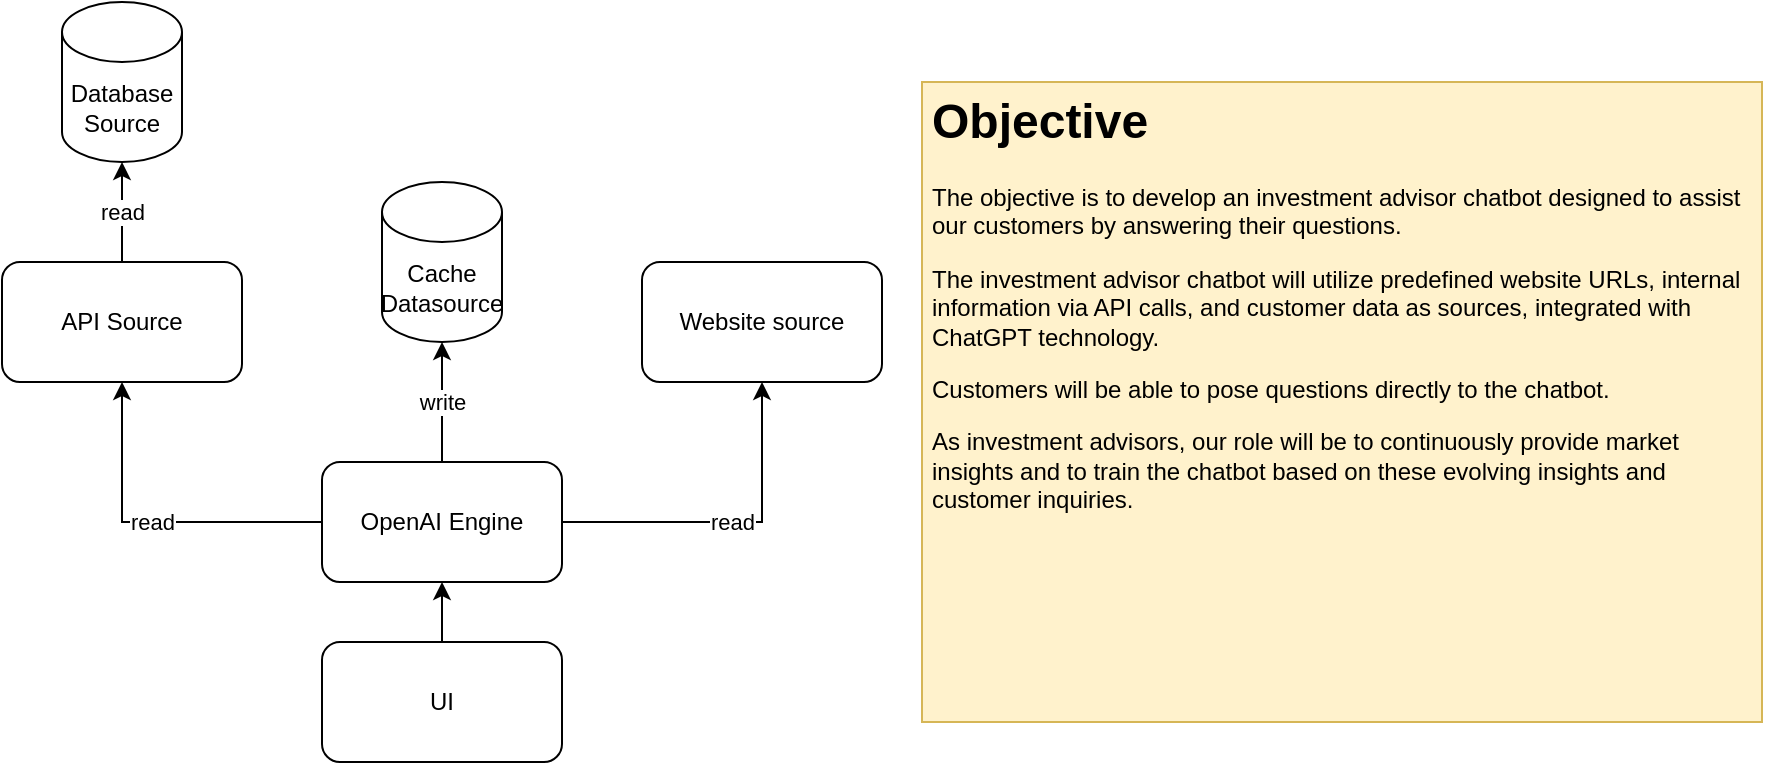 <mxfile version="20.5.3" type="embed"><diagram id="IkT93PwuEm1JNoc7komQ" name="Page-1"><mxGraphModel dx="1125" dy="760" grid="1" gridSize="10" guides="1" tooltips="1" connect="1" arrows="1" fold="1" page="1" pageScale="1" pageWidth="850" pageHeight="1100" math="0" shadow="0"><root><mxCell id="0"/><mxCell id="1" parent="0"/><mxCell id="3" value="API Source" style="rounded=1;whiteSpace=wrap;html=1;" parent="1" vertex="1"><mxGeometry x="80" y="160" width="120" height="60" as="geometry"/></mxCell><mxCell id="4" value="Website source" style="rounded=1;whiteSpace=wrap;html=1;" parent="1" vertex="1"><mxGeometry x="400" y="160" width="120" height="60" as="geometry"/></mxCell><mxCell id="5" value="Database Source" style="shape=cylinder3;whiteSpace=wrap;html=1;boundedLbl=1;backgroundOutline=1;size=15;" parent="1" vertex="1"><mxGeometry x="110" y="30" width="60" height="80" as="geometry"/></mxCell><mxCell id="6" value="read" style="endArrow=classic;html=1;rounded=0;exitX=0.5;exitY=0;exitDx=0;exitDy=0;" parent="1" source="3" target="5" edge="1"><mxGeometry width="50" height="50" relative="1" as="geometry"><mxPoint x="100" y="360" as="sourcePoint"/><mxPoint x="150" y="310" as="targetPoint"/></mxGeometry></mxCell><mxCell id="8" value="OpenAI Engine" style="rounded=1;whiteSpace=wrap;html=1;" parent="1" vertex="1"><mxGeometry x="240" y="260" width="120" height="60" as="geometry"/></mxCell><mxCell id="9" value="read" style="endArrow=classic;html=1;rounded=0;exitX=0;exitY=0.5;exitDx=0;exitDy=0;" parent="1" source="8" target="3" edge="1"><mxGeometry width="50" height="50" relative="1" as="geometry"><mxPoint x="160" y="320" as="sourcePoint"/><mxPoint x="210" y="270" as="targetPoint"/><Array as="points"><mxPoint x="140" y="290"/></Array></mxGeometry></mxCell><mxCell id="10" value="read" style="endArrow=classic;html=1;rounded=0;exitX=1;exitY=0.5;exitDx=0;exitDy=0;entryX=0.5;entryY=1;entryDx=0;entryDy=0;" parent="1" source="8" target="4" edge="1"><mxGeometry width="50" height="50" relative="1" as="geometry"><mxPoint x="500" y="360" as="sourcePoint"/><mxPoint x="550" y="310" as="targetPoint"/><Array as="points"><mxPoint x="460" y="290"/></Array></mxGeometry></mxCell><mxCell id="11" value="UI" style="rounded=1;whiteSpace=wrap;html=1;" parent="1" vertex="1"><mxGeometry x="240" y="350" width="120" height="60" as="geometry"/></mxCell><mxCell id="12" value="" style="endArrow=classic;html=1;rounded=0;entryX=0.5;entryY=1;entryDx=0;entryDy=0;" parent="1" source="11" target="8" edge="1"><mxGeometry width="50" height="50" relative="1" as="geometry"><mxPoint x="400" y="420" as="sourcePoint"/><mxPoint x="450" y="370" as="targetPoint"/></mxGeometry></mxCell><mxCell id="13" value="Cache Datasource" style="shape=cylinder3;whiteSpace=wrap;html=1;boundedLbl=1;backgroundOutline=1;size=15;" parent="1" vertex="1"><mxGeometry x="270" y="120" width="60" height="80" as="geometry"/></mxCell><mxCell id="14" value="write" style="endArrow=classic;html=1;rounded=0;entryX=0.5;entryY=1;entryDx=0;entryDy=0;entryPerimeter=0;exitX=0.5;exitY=0;exitDx=0;exitDy=0;" parent="1" source="8" target="13" edge="1"><mxGeometry width="50" height="50" relative="1" as="geometry"><mxPoint x="430" y="410" as="sourcePoint"/><mxPoint x="480" y="360" as="targetPoint"/></mxGeometry></mxCell><mxCell id="15" value="&lt;h1&gt;Objective&lt;/h1&gt;&lt;p&gt;&lt;span style=&quot;background-color: initial;&quot;&gt;The objective is to develop an investment advisor chatbot designed to assist our customers by answering their questions.&lt;/span&gt;&lt;br&gt;&lt;/p&gt;&lt;p&gt;The investment advisor chatbot will utilize predefined website URLs, internal information via API calls, and customer data as sources, integrated with ChatGPT technology.&lt;/p&gt;&lt;p&gt;Customers will be able to pose questions directly to the chatbot.&lt;/p&gt;&lt;p&gt;As investment advisors, our role will be to continuously provide market insights and to train the chatbot based on these evolving insights and customer inquiries.&lt;/p&gt;" style="text;html=1;strokeColor=#d6b656;fillColor=#FFF2CC;spacing=5;spacingTop=-20;whiteSpace=wrap;overflow=hidden;rounded=0;" parent="1" vertex="1"><mxGeometry x="540" y="70" width="420" height="320" as="geometry"/></mxCell></root></mxGraphModel></diagram></mxfile>